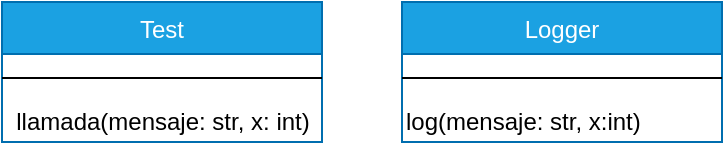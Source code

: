<mxfile version="17.1.3" type="github">
  <diagram id="C5RBs43oDa-KdzZeNtuy" name="Page-1">
    <mxGraphModel dx="789" dy="409" grid="1" gridSize="10" guides="1" tooltips="1" connect="1" arrows="1" fold="1" page="1" pageScale="1" pageWidth="827" pageHeight="1169" math="0" shadow="0">
      <root>
        <mxCell id="WIyWlLk6GJQsqaUBKTNV-0" />
        <mxCell id="WIyWlLk6GJQsqaUBKTNV-1" parent="WIyWlLk6GJQsqaUBKTNV-0" />
        <mxCell id="QVx6PcSylPdwxoeTUGG3-0" value="Test" style="swimlane;fontStyle=0;align=center;verticalAlign=top;childLayout=stackLayout;horizontal=1;startSize=26;horizontalStack=0;resizeParent=1;resizeLast=0;collapsible=1;marginBottom=0;rounded=0;shadow=0;strokeWidth=1;fillColor=#1ba1e2;fontColor=#ffffff;strokeColor=#006EAF;" vertex="1" parent="WIyWlLk6GJQsqaUBKTNV-1">
          <mxGeometry x="80" y="120" width="160" height="70" as="geometry">
            <mxRectangle x="340" y="380" width="170" height="26" as="alternateBounds" />
          </mxGeometry>
        </mxCell>
        <mxCell id="QVx6PcSylPdwxoeTUGG3-1" value="" style="line;html=1;strokeWidth=1;align=left;verticalAlign=middle;spacingTop=-1;spacingLeft=3;spacingRight=3;rotatable=0;labelPosition=right;points=[];portConstraint=eastwest;" vertex="1" parent="QVx6PcSylPdwxoeTUGG3-0">
          <mxGeometry y="26" width="160" height="24" as="geometry" />
        </mxCell>
        <mxCell id="QVx6PcSylPdwxoeTUGG3-2" value="llamada(mensaje: str, x: int)" style="text;html=1;align=center;verticalAlign=middle;resizable=0;points=[];autosize=1;strokeColor=none;fillColor=none;" vertex="1" parent="QVx6PcSylPdwxoeTUGG3-0">
          <mxGeometry y="50" width="160" height="20" as="geometry" />
        </mxCell>
        <mxCell id="QVx6PcSylPdwxoeTUGG3-3" value="Logger" style="swimlane;fontStyle=0;align=center;verticalAlign=top;childLayout=stackLayout;horizontal=1;startSize=26;horizontalStack=0;resizeParent=1;resizeLast=0;collapsible=1;marginBottom=0;rounded=0;shadow=0;strokeWidth=1;fillColor=#1ba1e2;fontColor=#ffffff;strokeColor=#006EAF;" vertex="1" parent="WIyWlLk6GJQsqaUBKTNV-1">
          <mxGeometry x="280" y="120" width="160" height="70" as="geometry">
            <mxRectangle x="340" y="380" width="170" height="26" as="alternateBounds" />
          </mxGeometry>
        </mxCell>
        <mxCell id="QVx6PcSylPdwxoeTUGG3-4" value="" style="line;html=1;strokeWidth=1;align=left;verticalAlign=middle;spacingTop=-1;spacingLeft=3;spacingRight=3;rotatable=0;labelPosition=right;points=[];portConstraint=eastwest;" vertex="1" parent="QVx6PcSylPdwxoeTUGG3-3">
          <mxGeometry y="26" width="160" height="24" as="geometry" />
        </mxCell>
        <mxCell id="QVx6PcSylPdwxoeTUGG3-5" value="log(mensaje: str, x:int)" style="text;html=1;align=left;verticalAlign=middle;resizable=0;points=[];autosize=1;strokeColor=none;fillColor=none;" vertex="1" parent="QVx6PcSylPdwxoeTUGG3-3">
          <mxGeometry y="50" width="160" height="20" as="geometry" />
        </mxCell>
      </root>
    </mxGraphModel>
  </diagram>
</mxfile>

